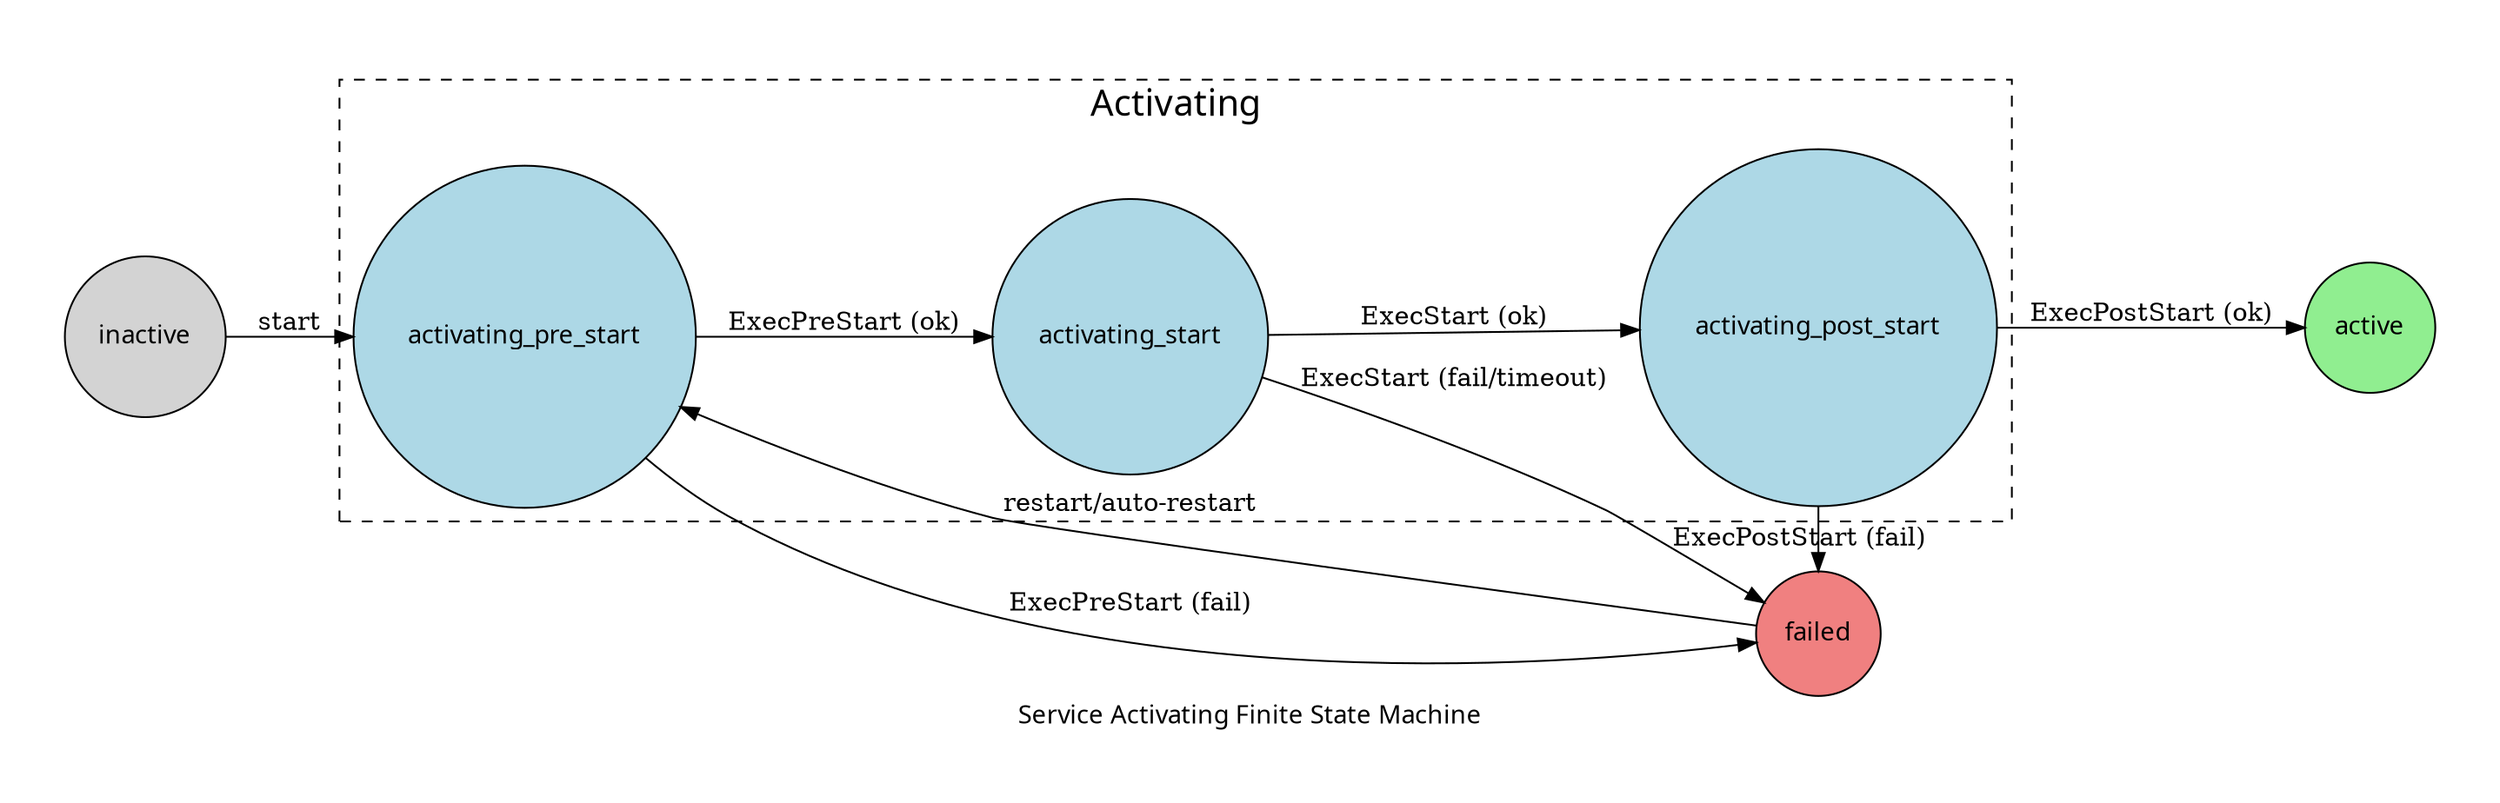 digraph service_states {
	label="Service Activating Finite State Machine";
	rankdir=LR;
	fontname="Ubuntu";
	style=solid;
	graph [pad="0.5"];
	node [shape=circle, style=filled, fillcolor=lightblue, fontname="Ubuntu"];

	// States
	inactive               [label="inactive", fillcolor="lightgray"];
	active                 [label="active", fillcolor="lightgreen"];
	failed                 [label="failed", fillcolor="lightcoral"];

	subgraph cluster_activating {
		label="Activating";
		style=dashed;
		fontsize=20;

		activating_pre_start   [label="activating_pre_start"];
		activating_start       [label="activating_start"];
		activating_post_start  [label="activating_post_start"];
	}

	// Transitions
	failed                -> activating_pre_start  [label="restart/auto-restart"];
	inactive              -> activating_pre_start  [label="start"];
	activating_pre_start  -> activating_start      [label="ExecPreStart (ok)"];
	activating_pre_start  -> failed                [label="ExecPreStart (fail)"];
	activating_start      -> activating_post_start [label="ExecStart (ok)"];
	activating_start      -> failed                [label="ExecStart (fail/timeout)"];
	activating_post_start -> active                [label="ExecPostStart (ok)"];
	activating_post_start -> failed                [label="ExecPostStart (fail)"];
}

